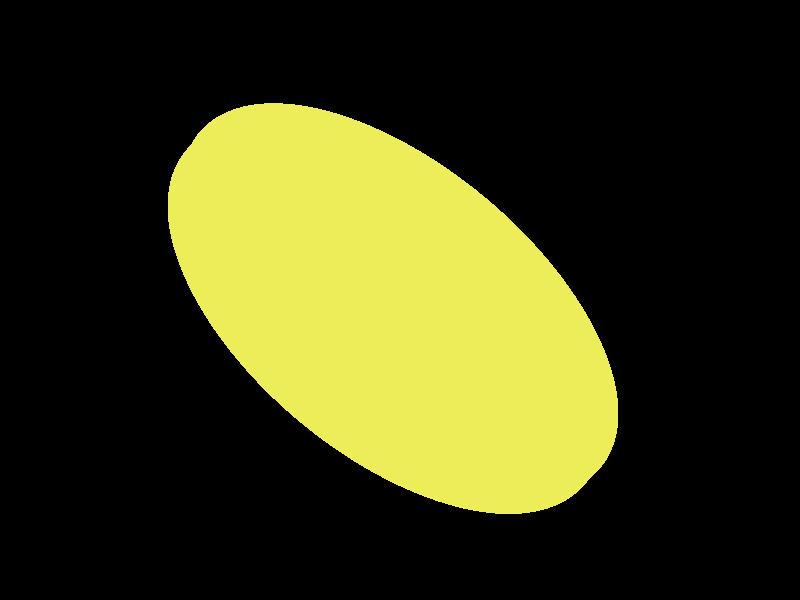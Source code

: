 #include "colors.inc"

camera {
 location <0, 0, -10>
 look_at 0
 angle 18
}

light_source { <3, 9, -14> White }

#declare edge = torus { 
 1, 0.03
 rotate z * -90
 texture {
  pigment { color BrightGold }
  finish { ambient .2 diffuse 0.8 specular 1 }
 }
}

union {
 cylinder { 
  <-.05, 0, 0>, <.05, 0, 0>, 1 
  texture { 
   pigment { color BrightGold filter 0.6 }
  }
 }

 torus { edge translate x * .05 }
 torus { edge translate x * -.05 }

 rotate y * 30
 rotate z * 50
 rotate y * clock * 360
}
